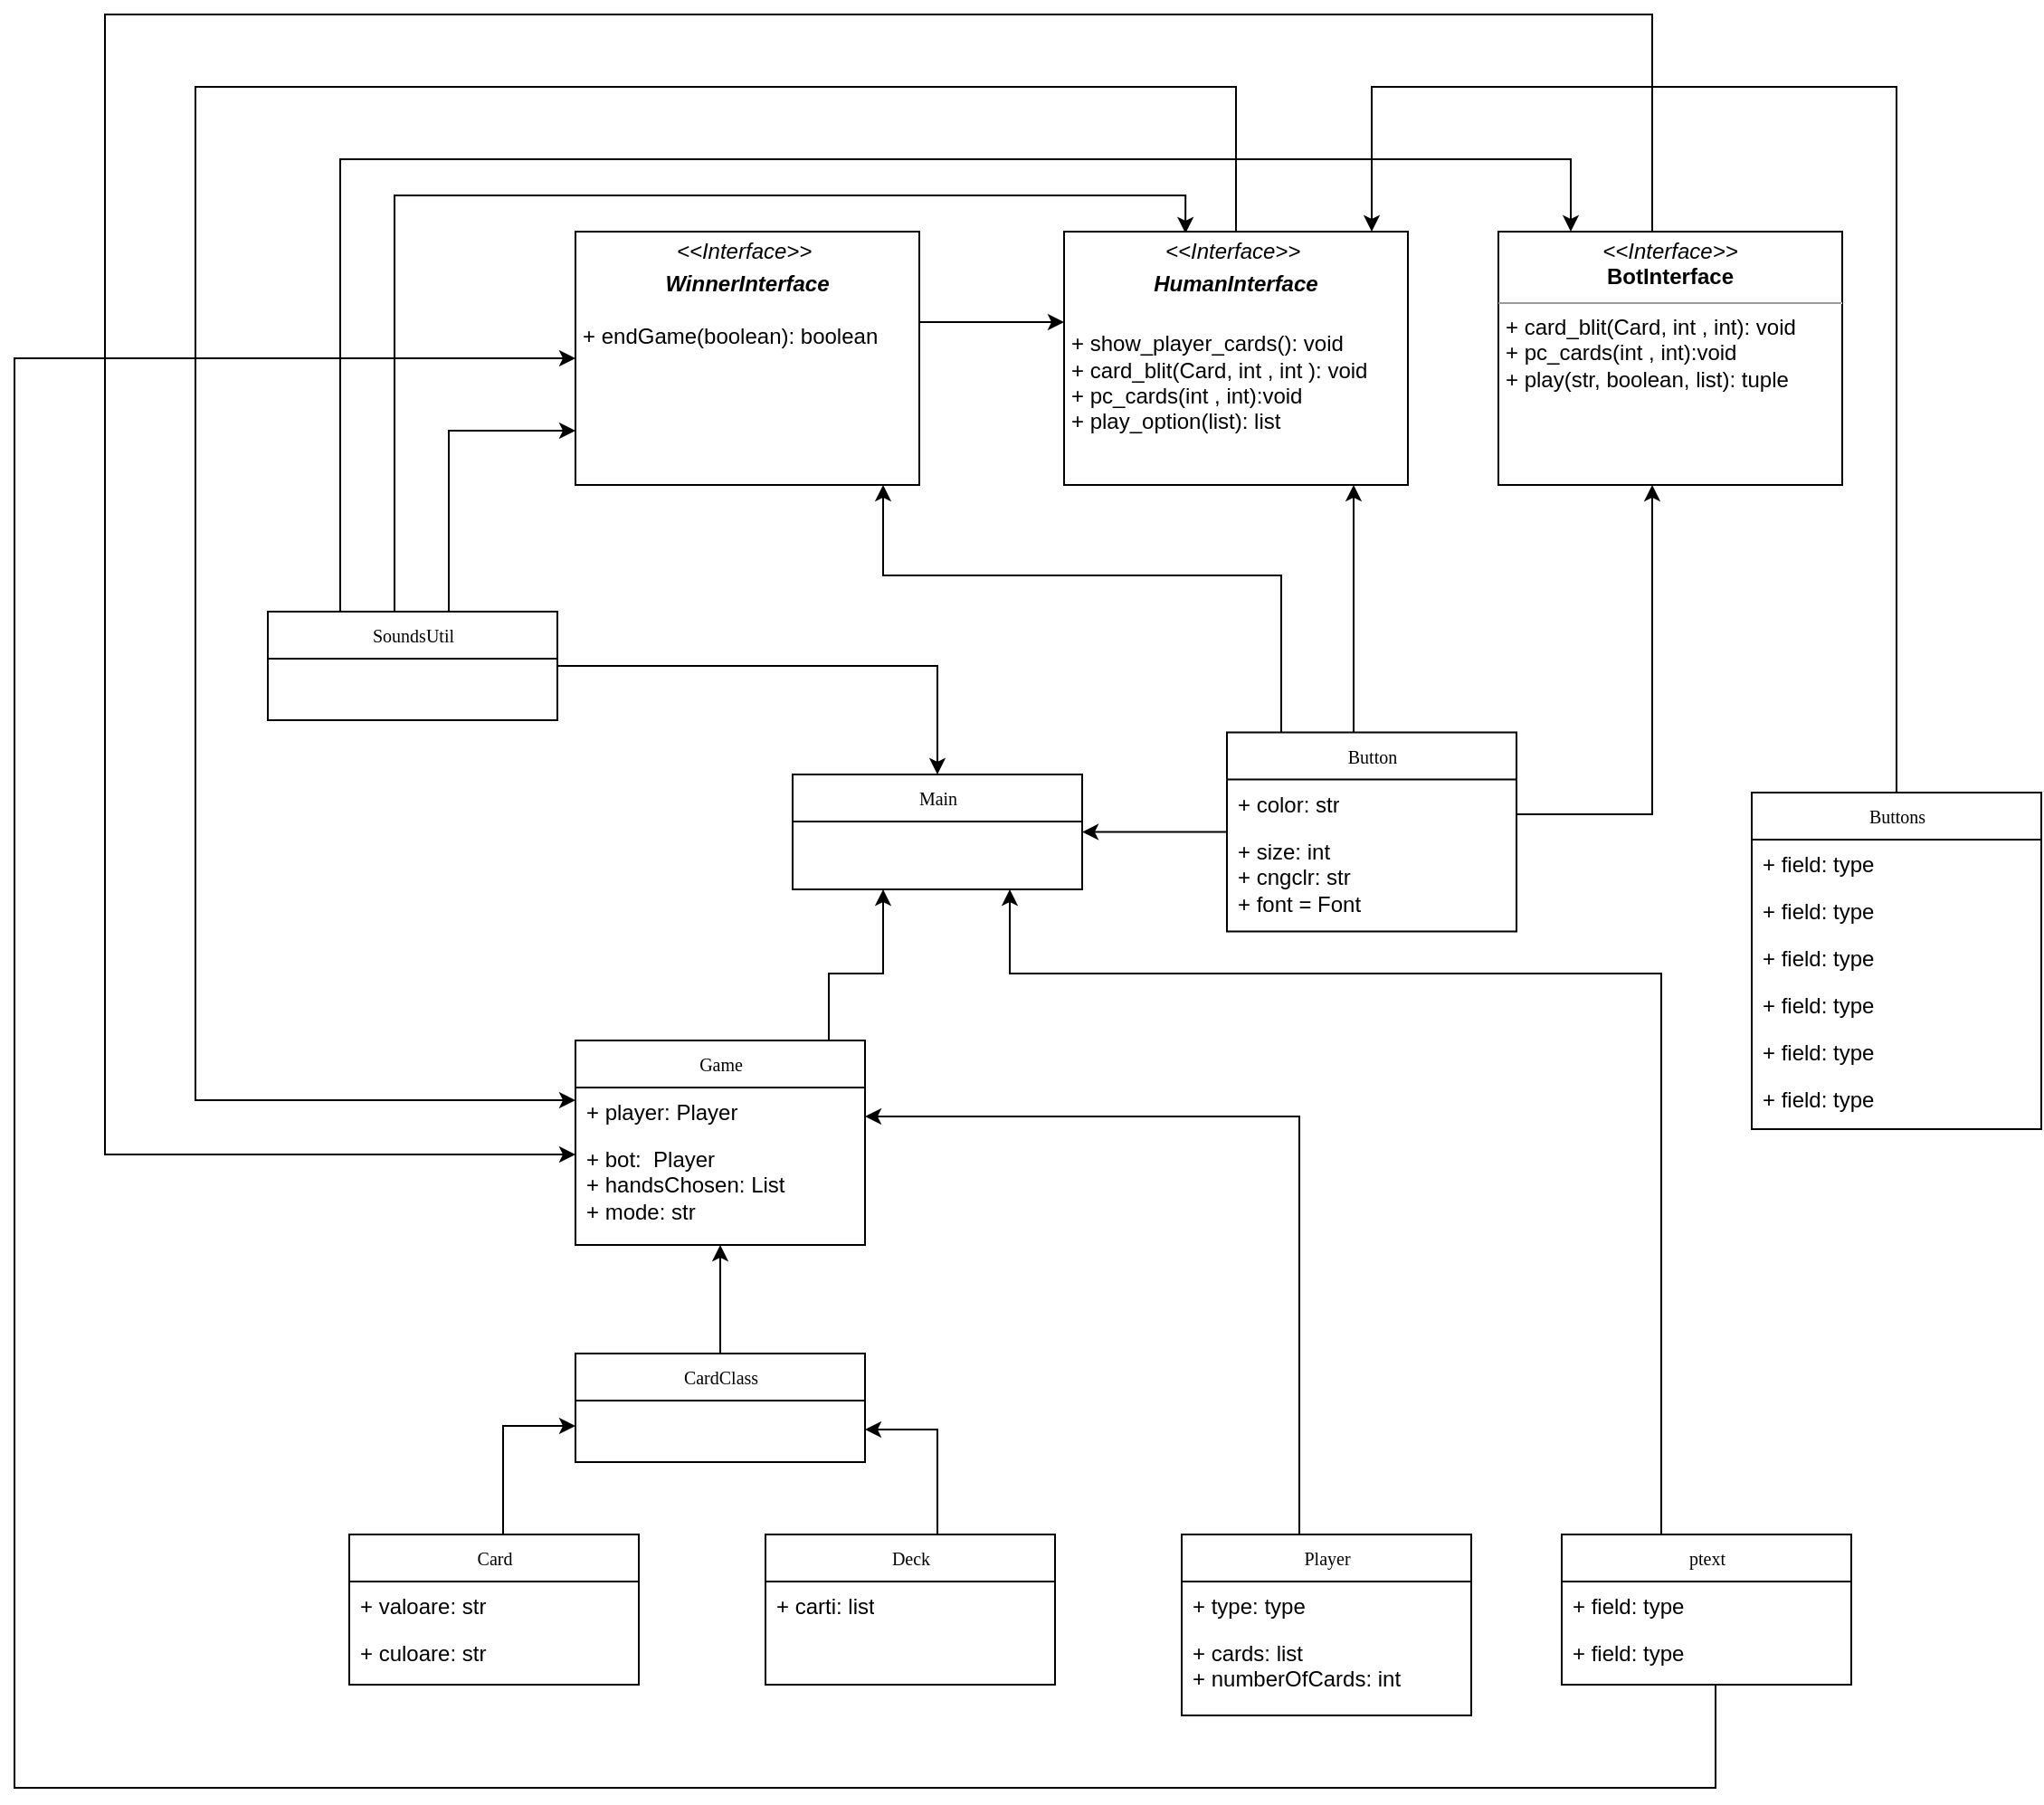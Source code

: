 <mxfile version="20.0.1" type="device"><diagram name="Page-1" id="c4acf3e9-155e-7222-9cf6-157b1a14988f"><mxGraphModel dx="2523" dy="1996" grid="1" gridSize="10" guides="1" tooltips="1" connect="1" arrows="1" fold="1" page="1" pageScale="1" pageWidth="850" pageHeight="1100" background="none" math="0" shadow="0"><root><mxCell id="0"/><mxCell id="1" parent="0"/><mxCell id="17acba5748e5396b-2" value="Buttons" style="swimlane;html=1;fontStyle=0;childLayout=stackLayout;horizontal=1;startSize=26;fillColor=none;horizontalStack=0;resizeParent=1;resizeLast=0;collapsible=1;marginBottom=0;swimlaneFillColor=#ffffff;rounded=0;shadow=0;comic=0;labelBackgroundColor=none;strokeWidth=1;fontFamily=Verdana;fontSize=10;align=center;" parent="1" vertex="1"><mxGeometry x="370" y="230" width="160" height="186" as="geometry"/></mxCell><mxCell id="17acba5748e5396b-3" value="+ field: type" style="text;html=1;strokeColor=none;fillColor=none;align=left;verticalAlign=top;spacingLeft=4;spacingRight=4;whiteSpace=wrap;overflow=hidden;rotatable=0;points=[[0,0.5],[1,0.5]];portConstraint=eastwest;" parent="17acba5748e5396b-2" vertex="1"><mxGeometry y="26" width="160" height="26" as="geometry"/></mxCell><mxCell id="17acba5748e5396b-4" value="+ field: type" style="text;html=1;strokeColor=none;fillColor=none;align=left;verticalAlign=top;spacingLeft=4;spacingRight=4;whiteSpace=wrap;overflow=hidden;rotatable=0;points=[[0,0.5],[1,0.5]];portConstraint=eastwest;" parent="17acba5748e5396b-2" vertex="1"><mxGeometry y="52" width="160" height="26" as="geometry"/></mxCell><mxCell id="17acba5748e5396b-6" value="+ field: type" style="text;html=1;strokeColor=none;fillColor=none;align=left;verticalAlign=top;spacingLeft=4;spacingRight=4;whiteSpace=wrap;overflow=hidden;rotatable=0;points=[[0,0.5],[1,0.5]];portConstraint=eastwest;" parent="17acba5748e5396b-2" vertex="1"><mxGeometry y="78" width="160" height="26" as="geometry"/></mxCell><mxCell id="17acba5748e5396b-9" value="+ field: type" style="text;html=1;strokeColor=none;fillColor=none;align=left;verticalAlign=top;spacingLeft=4;spacingRight=4;whiteSpace=wrap;overflow=hidden;rotatable=0;points=[[0,0.5],[1,0.5]];portConstraint=eastwest;" parent="17acba5748e5396b-2" vertex="1"><mxGeometry y="104" width="160" height="26" as="geometry"/></mxCell><mxCell id="17acba5748e5396b-10" value="+ field: type" style="text;html=1;strokeColor=none;fillColor=none;align=left;verticalAlign=top;spacingLeft=4;spacingRight=4;whiteSpace=wrap;overflow=hidden;rotatable=0;points=[[0,0.5],[1,0.5]];portConstraint=eastwest;" parent="17acba5748e5396b-2" vertex="1"><mxGeometry y="130" width="160" height="26" as="geometry"/></mxCell><mxCell id="17acba5748e5396b-8" value="+ field: type" style="text;html=1;strokeColor=none;fillColor=none;align=left;verticalAlign=top;spacingLeft=4;spacingRight=4;whiteSpace=wrap;overflow=hidden;rotatable=0;points=[[0,0.5],[1,0.5]];portConstraint=eastwest;" parent="17acba5748e5396b-2" vertex="1"><mxGeometry y="156" width="160" height="26" as="geometry"/></mxCell><mxCell id="EAO7DlV7hsaYBzroUaQ4-41" style="edgeStyle=orthogonalEdgeStyle;rounded=0;orthogonalLoop=1;jettySize=auto;html=1;startArrow=none;startFill=0;endArrow=classic;endFill=1;" edge="1" parent="1" source="17acba5748e5396b-20" target="5d2195bd80daf111-18"><mxGeometry relative="1" as="geometry"><Array as="points"><mxPoint x="-410" y="-120"/><mxPoint x="270" y="-120"/></Array></mxGeometry></mxCell><mxCell id="EAO7DlV7hsaYBzroUaQ4-51" style="edgeStyle=orthogonalEdgeStyle;rounded=0;orthogonalLoop=1;jettySize=auto;html=1;entryX=0.353;entryY=0.007;entryDx=0;entryDy=0;entryPerimeter=0;startArrow=none;startFill=0;endArrow=classic;endFill=1;" edge="1" parent="1" source="17acba5748e5396b-20" target="5d2195bd80daf111-19"><mxGeometry relative="1" as="geometry"><Array as="points"><mxPoint x="-380" y="-100"/><mxPoint x="57" y="-100"/></Array></mxGeometry></mxCell><mxCell id="EAO7DlV7hsaYBzroUaQ4-52" style="edgeStyle=orthogonalEdgeStyle;rounded=0;orthogonalLoop=1;jettySize=auto;html=1;startArrow=none;startFill=0;endArrow=classic;endFill=1;" edge="1" parent="1" source="17acba5748e5396b-20" target="5d2195bd80daf111-20"><mxGeometry relative="1" as="geometry"><Array as="points"><mxPoint x="-350" y="30"/></Array></mxGeometry></mxCell><mxCell id="17acba5748e5396b-20" value="SoundsUtil" style="swimlane;html=1;fontStyle=0;childLayout=stackLayout;horizontal=1;startSize=26;fillColor=none;horizontalStack=0;resizeParent=1;resizeLast=0;collapsible=1;marginBottom=0;swimlaneFillColor=#ffffff;rounded=0;shadow=0;comic=0;labelBackgroundColor=none;strokeWidth=1;fontFamily=Verdana;fontSize=10;align=center;" parent="1" vertex="1"><mxGeometry x="-450" y="130" width="160" height="60" as="geometry"/></mxCell><mxCell id="EAO7DlV7hsaYBzroUaQ4-49" style="edgeStyle=orthogonalEdgeStyle;rounded=0;orthogonalLoop=1;jettySize=auto;html=1;startArrow=none;startFill=0;endArrow=classic;endFill=1;" edge="1" parent="1" source="17acba5748e5396b-44" target="5d2195bd80daf111-1"><mxGeometry relative="1" as="geometry"><Array as="points"><mxPoint x="320" y="330"/><mxPoint x="-40" y="330"/></Array></mxGeometry></mxCell><mxCell id="EAO7DlV7hsaYBzroUaQ4-53" style="edgeStyle=orthogonalEdgeStyle;rounded=0;orthogonalLoop=1;jettySize=auto;html=1;startArrow=none;startFill=0;endArrow=classic;endFill=1;" edge="1" parent="1" source="17acba5748e5396b-44" target="5d2195bd80daf111-20"><mxGeometry relative="1" as="geometry"><Array as="points"><mxPoint x="350" y="780"/><mxPoint x="-590" y="780"/><mxPoint x="-590" y="-10"/></Array></mxGeometry></mxCell><mxCell id="17acba5748e5396b-44" value="ptext" style="swimlane;html=1;fontStyle=0;childLayout=stackLayout;horizontal=1;startSize=26;fillColor=none;horizontalStack=0;resizeParent=1;resizeLast=0;collapsible=1;marginBottom=0;swimlaneFillColor=#ffffff;rounded=0;shadow=0;comic=0;labelBackgroundColor=none;strokeWidth=1;fontFamily=Verdana;fontSize=10;align=center;" parent="1" vertex="1"><mxGeometry x="265" y="640" width="160" height="83" as="geometry"/></mxCell><mxCell id="17acba5748e5396b-45" value="+ field: type" style="text;html=1;strokeColor=none;fillColor=none;align=left;verticalAlign=top;spacingLeft=4;spacingRight=4;whiteSpace=wrap;overflow=hidden;rotatable=0;points=[[0,0.5],[1,0.5]];portConstraint=eastwest;" parent="17acba5748e5396b-44" vertex="1"><mxGeometry y="26" width="160" height="26" as="geometry"/></mxCell><mxCell id="17acba5748e5396b-47" value="+ field: type" style="text;html=1;strokeColor=none;fillColor=none;align=left;verticalAlign=top;spacingLeft=4;spacingRight=4;whiteSpace=wrap;overflow=hidden;rotatable=0;points=[[0,0.5],[1,0.5]];portConstraint=eastwest;" parent="17acba5748e5396b-44" vertex="1"><mxGeometry y="52" width="160" height="26" as="geometry"/></mxCell><mxCell id="5d2195bd80daf111-1" value="Main" style="swimlane;html=1;fontStyle=0;childLayout=stackLayout;horizontal=1;startSize=26;fillColor=none;horizontalStack=0;resizeParent=1;resizeLast=0;collapsible=1;marginBottom=0;swimlaneFillColor=#ffffff;rounded=0;shadow=0;comic=0;labelBackgroundColor=none;strokeWidth=1;fontFamily=Verdana;fontSize=10;align=center;" parent="1" vertex="1"><mxGeometry x="-160" y="220" width="160" height="63.5" as="geometry"/></mxCell><mxCell id="EAO7DlV7hsaYBzroUaQ4-19" style="edgeStyle=orthogonalEdgeStyle;rounded=0;orthogonalLoop=1;jettySize=auto;html=1;startArrow=none;startFill=0;endArrow=classic;endFill=1;" edge="1" parent="1" source="5d2195bd80daf111-5" target="5d2195bd80daf111-20"><mxGeometry relative="1" as="geometry"><Array as="points"><mxPoint x="110" y="110"/><mxPoint x="-110" y="110"/></Array></mxGeometry></mxCell><mxCell id="EAO7DlV7hsaYBzroUaQ4-39" style="edgeStyle=orthogonalEdgeStyle;rounded=0;orthogonalLoop=1;jettySize=auto;html=1;startArrow=none;startFill=0;endArrow=classic;endFill=1;" edge="1" parent="1" source="5d2195bd80daf111-5" target="5d2195bd80daf111-1"><mxGeometry relative="1" as="geometry"><Array as="points"><mxPoint x="50" y="252"/><mxPoint x="50" y="252"/></Array></mxGeometry></mxCell><mxCell id="5d2195bd80daf111-5" value="Button" style="swimlane;html=1;fontStyle=0;childLayout=stackLayout;horizontal=1;startSize=26;fillColor=none;horizontalStack=0;resizeParent=1;resizeLast=0;collapsible=1;marginBottom=0;swimlaneFillColor=#ffffff;rounded=0;shadow=0;comic=0;labelBackgroundColor=none;strokeWidth=1;fontFamily=Verdana;fontSize=10;align=center;" parent="1" vertex="1"><mxGeometry x="80" y="196.75" width="160" height="110" as="geometry"/></mxCell><mxCell id="5d2195bd80daf111-6" value="+ color: str" style="text;html=1;strokeColor=none;fillColor=none;align=left;verticalAlign=top;spacingLeft=4;spacingRight=4;whiteSpace=wrap;overflow=hidden;rotatable=0;points=[[0,0.5],[1,0.5]];portConstraint=eastwest;" parent="5d2195bd80daf111-5" vertex="1"><mxGeometry y="26" width="160" height="26" as="geometry"/></mxCell><mxCell id="5d2195bd80daf111-7" value="+ size: int&lt;br&gt;+ cngclr: str&lt;br&gt;+ font = Font" style="text;html=1;strokeColor=none;fillColor=none;align=left;verticalAlign=top;spacingLeft=4;spacingRight=4;whiteSpace=wrap;overflow=hidden;rotatable=0;points=[[0,0.5],[1,0.5]];portConstraint=eastwest;" parent="5d2195bd80daf111-5" vertex="1"><mxGeometry y="52" width="160" height="58" as="geometry"/></mxCell><mxCell id="EAO7DlV7hsaYBzroUaQ4-14" style="edgeStyle=orthogonalEdgeStyle;rounded=0;orthogonalLoop=1;jettySize=auto;html=1;endArrow=none;endFill=0;startArrow=classic;startFill=1;" edge="1" parent="1" source="5d2195bd80daf111-18" target="5d2195bd80daf111-5"><mxGeometry relative="1" as="geometry"><Array as="points"><mxPoint x="315" y="242"/></Array></mxGeometry></mxCell><mxCell id="EAO7DlV7hsaYBzroUaQ4-36" style="edgeStyle=orthogonalEdgeStyle;rounded=0;orthogonalLoop=1;jettySize=auto;html=1;startArrow=none;startFill=0;endArrow=classic;endFill=1;" edge="1" parent="1" source="5d2195bd80daf111-18" target="EAO7DlV7hsaYBzroUaQ4-11"><mxGeometry relative="1" as="geometry"><Array as="points"><mxPoint x="315" y="-200"/><mxPoint x="-540" y="-200"/><mxPoint x="-540" y="430"/></Array></mxGeometry></mxCell><mxCell id="5d2195bd80daf111-18" value="&lt;p style=&quot;margin:0px;margin-top:4px;text-align:center;&quot;&gt;&lt;i&gt;&amp;lt;&amp;lt;Interface&amp;gt;&amp;gt;&lt;/i&gt;&lt;br&gt;&lt;b&gt;BotInterface&lt;/b&gt;&lt;/p&gt;&lt;hr size=&quot;1&quot;&gt;&lt;p style=&quot;margin:0px;margin-left:4px;&quot;&gt;&lt;/p&gt;&lt;p style=&quot;margin:0px;margin-left:4px;&quot;&gt;+&amp;nbsp;&lt;span style=&quot;background-color: initial;&quot;&gt;card_blit(Card,&amp;nbsp;&lt;/span&gt;int , int&lt;span style=&quot;background-color: initial;&quot;&gt;): void&lt;/span&gt;&lt;/p&gt;&lt;p style=&quot;margin: 0px 0px 0px 4px;&quot;&gt;+ pc_cards(int , int):void&lt;/p&gt;&lt;p style=&quot;margin: 0px 0px 0px 4px;&quot;&gt;+ play(str, boolean, list): tuple&lt;/p&gt;" style="verticalAlign=top;align=left;overflow=fill;fontSize=12;fontFamily=Helvetica;html=1;rounded=0;shadow=0;comic=0;labelBackgroundColor=none;strokeWidth=1" parent="1" vertex="1"><mxGeometry x="230" y="-80" width="190" height="140" as="geometry"/></mxCell><mxCell id="EAO7DlV7hsaYBzroUaQ4-16" style="edgeStyle=orthogonalEdgeStyle;rounded=0;orthogonalLoop=1;jettySize=auto;html=1;endArrow=none;endFill=0;startArrow=classic;startFill=1;" edge="1" parent="1" source="5d2195bd80daf111-19" target="5d2195bd80daf111-5"><mxGeometry relative="1" as="geometry"><Array as="points"><mxPoint x="150" y="110"/><mxPoint x="150" y="110"/></Array></mxGeometry></mxCell><mxCell id="EAO7DlV7hsaYBzroUaQ4-17" style="edgeStyle=orthogonalEdgeStyle;rounded=0;orthogonalLoop=1;jettySize=auto;html=1;endArrow=none;endFill=0;startArrow=classic;startFill=1;" edge="1" parent="1" source="5d2195bd80daf111-19" target="17acba5748e5396b-2"><mxGeometry relative="1" as="geometry"><Array as="points"><mxPoint x="160" y="-160"/><mxPoint x="450" y="-160"/></Array></mxGeometry></mxCell><mxCell id="EAO7DlV7hsaYBzroUaQ4-46" style="edgeStyle=orthogonalEdgeStyle;rounded=0;orthogonalLoop=1;jettySize=auto;html=1;startArrow=none;startFill=0;endArrow=classic;endFill=1;" edge="1" parent="1" source="5d2195bd80daf111-19" target="EAO7DlV7hsaYBzroUaQ4-11"><mxGeometry relative="1" as="geometry"><Array as="points"><mxPoint x="85" y="-160"/><mxPoint x="-490" y="-160"/><mxPoint x="-490" y="400"/></Array></mxGeometry></mxCell><mxCell id="5d2195bd80daf111-19" value="&lt;p style=&quot;margin:0px;margin-top:4px;text-align:center;&quot;&gt;&lt;i&gt;&amp;lt;&amp;lt;Interface&amp;gt;&amp;gt;&amp;nbsp;&lt;/i&gt;&lt;/p&gt;&lt;p style=&quot;margin:0px;margin-top:4px;text-align:center;&quot;&gt;&lt;i&gt;&lt;b&gt;HumanInterface&lt;/b&gt;&lt;/i&gt;&lt;br&gt;&lt;/p&gt;&lt;p style=&quot;margin:0px;margin-top:4px;text-align:center;&quot;&gt;&lt;i&gt;&lt;b&gt;&lt;br&gt;&lt;/b&gt;&lt;/i&gt;&lt;/p&gt;&lt;p style=&quot;margin:0px;margin-left:4px;&quot;&gt;&lt;/p&gt;&lt;p style=&quot;margin:0px;margin-left:4px;&quot;&gt;+ show_player_cards(): void&lt;br&gt;+ card_blit(Card, int , int ): void&lt;/p&gt;&lt;p style=&quot;margin:0px;margin-left:4px;&quot;&gt;+ pc_cards(int , int):void&lt;/p&gt;&lt;p style=&quot;margin:0px;margin-left:4px;&quot;&gt;+ play_option(list): list&lt;/p&gt;" style="verticalAlign=top;align=left;overflow=fill;fontSize=12;fontFamily=Helvetica;html=1;rounded=0;shadow=0;comic=0;labelBackgroundColor=none;strokeWidth=1" parent="1" vertex="1"><mxGeometry x="-10" y="-80" width="190" height="140" as="geometry"/></mxCell><mxCell id="EAO7DlV7hsaYBzroUaQ4-45" value="" style="edgeStyle=orthogonalEdgeStyle;rounded=0;orthogonalLoop=1;jettySize=auto;html=1;startArrow=none;startFill=0;endArrow=classic;endFill=1;" edge="1" parent="1" source="5d2195bd80daf111-20" target="5d2195bd80daf111-19"><mxGeometry relative="1" as="geometry"><Array as="points"><mxPoint x="-50" y="-30"/><mxPoint x="-50" y="-30"/></Array></mxGeometry></mxCell><mxCell id="5d2195bd80daf111-20" value="&lt;p style=&quot;margin:0px;margin-top:4px;text-align:center;&quot;&gt;&lt;i&gt;&amp;lt;&amp;lt;Interface&amp;gt;&amp;gt;&lt;b&gt;&amp;nbsp;&lt;/b&gt;&lt;/i&gt;&lt;br&gt;&lt;/p&gt;&lt;p style=&quot;margin:0px;margin-top:4px;text-align:center;&quot;&gt;&lt;i&gt;&lt;b&gt;WinnerInterface&lt;/b&gt;&lt;/i&gt;&lt;/p&gt;&lt;p style=&quot;margin:0px;margin-left:4px;&quot;&gt;&lt;/p&gt;&lt;p style=&quot;margin:0px;margin-left:4px;&quot;&gt;&lt;br&gt;+ endGame(boolean): boolean&lt;br&gt;&lt;/p&gt;" style="verticalAlign=top;align=left;overflow=fill;fontSize=12;fontFamily=Helvetica;html=1;rounded=0;shadow=0;comic=0;labelBackgroundColor=none;strokeWidth=1" parent="1" vertex="1"><mxGeometry x="-280" y="-80" width="190" height="140" as="geometry"/></mxCell><mxCell id="EAO7DlV7hsaYBzroUaQ4-48" style="edgeStyle=orthogonalEdgeStyle;rounded=0;orthogonalLoop=1;jettySize=auto;html=1;startArrow=none;startFill=0;endArrow=classic;endFill=1;" edge="1" parent="1" source="EAO7DlV7hsaYBzroUaQ4-2" target="EAO7DlV7hsaYBzroUaQ4-11"><mxGeometry relative="1" as="geometry"><Array as="points"><mxPoint x="120" y="409"/></Array></mxGeometry></mxCell><mxCell id="EAO7DlV7hsaYBzroUaQ4-2" value="Player" style="swimlane;html=1;fontStyle=0;childLayout=stackLayout;horizontal=1;startSize=26;fillColor=none;horizontalStack=0;resizeParent=1;resizeLast=0;collapsible=1;marginBottom=0;swimlaneFillColor=#ffffff;rounded=0;shadow=0;comic=0;labelBackgroundColor=none;strokeWidth=1;fontFamily=Verdana;fontSize=10;align=center;" vertex="1" parent="1"><mxGeometry x="55" y="640" width="160" height="100" as="geometry"/></mxCell><mxCell id="EAO7DlV7hsaYBzroUaQ4-3" value="+ type: type" style="text;html=1;strokeColor=none;fillColor=none;align=left;verticalAlign=top;spacingLeft=4;spacingRight=4;whiteSpace=wrap;overflow=hidden;rotatable=0;points=[[0,0.5],[1,0.5]];portConstraint=eastwest;" vertex="1" parent="EAO7DlV7hsaYBzroUaQ4-2"><mxGeometry y="26" width="160" height="26" as="geometry"/></mxCell><mxCell id="EAO7DlV7hsaYBzroUaQ4-4" value="+ cards: list&lt;br&gt;+ numberOfCards: int" style="text;html=1;strokeColor=none;fillColor=none;align=left;verticalAlign=top;spacingLeft=4;spacingRight=4;whiteSpace=wrap;overflow=hidden;rotatable=0;points=[[0,0.5],[1,0.5]];portConstraint=eastwest;" vertex="1" parent="EAO7DlV7hsaYBzroUaQ4-2"><mxGeometry y="52" width="160" height="48" as="geometry"/></mxCell><mxCell id="EAO7DlV7hsaYBzroUaQ4-30" style="edgeStyle=orthogonalEdgeStyle;rounded=0;orthogonalLoop=1;jettySize=auto;html=1;startArrow=none;startFill=0;endArrow=classic;endFill=1;" edge="1" parent="1" source="EAO7DlV7hsaYBzroUaQ4-8" target="EAO7DlV7hsaYBzroUaQ4-26"><mxGeometry relative="1" as="geometry"><Array as="points"><mxPoint x="-320" y="580"/></Array></mxGeometry></mxCell><mxCell id="EAO7DlV7hsaYBzroUaQ4-8" value="Card" style="swimlane;html=1;fontStyle=0;childLayout=stackLayout;horizontal=1;startSize=26;fillColor=none;horizontalStack=0;resizeParent=1;resizeLast=0;collapsible=1;marginBottom=0;swimlaneFillColor=#ffffff;rounded=0;shadow=0;comic=0;labelBackgroundColor=none;strokeWidth=1;fontFamily=Verdana;fontSize=10;align=center;" vertex="1" parent="1"><mxGeometry x="-405" y="640" width="160" height="83" as="geometry"/></mxCell><mxCell id="EAO7DlV7hsaYBzroUaQ4-9" value="+ valoare: str" style="text;html=1;strokeColor=none;fillColor=none;align=left;verticalAlign=top;spacingLeft=4;spacingRight=4;whiteSpace=wrap;overflow=hidden;rotatable=0;points=[[0,0.5],[1,0.5]];portConstraint=eastwest;" vertex="1" parent="EAO7DlV7hsaYBzroUaQ4-8"><mxGeometry y="26" width="160" height="26" as="geometry"/></mxCell><mxCell id="EAO7DlV7hsaYBzroUaQ4-10" value="+ culoare: str" style="text;html=1;strokeColor=none;fillColor=none;align=left;verticalAlign=top;spacingLeft=4;spacingRight=4;whiteSpace=wrap;overflow=hidden;rotatable=0;points=[[0,0.5],[1,0.5]];portConstraint=eastwest;" vertex="1" parent="EAO7DlV7hsaYBzroUaQ4-8"><mxGeometry y="52" width="160" height="26" as="geometry"/></mxCell><mxCell id="EAO7DlV7hsaYBzroUaQ4-44" style="edgeStyle=orthogonalEdgeStyle;rounded=0;orthogonalLoop=1;jettySize=auto;html=1;startArrow=none;startFill=0;endArrow=classic;endFill=1;" edge="1" parent="1" source="EAO7DlV7hsaYBzroUaQ4-11" target="5d2195bd80daf111-1"><mxGeometry relative="1" as="geometry"><Array as="points"><mxPoint x="-140" y="330"/><mxPoint x="-110" y="330"/></Array></mxGeometry></mxCell><mxCell id="EAO7DlV7hsaYBzroUaQ4-11" value="Game" style="swimlane;html=1;fontStyle=0;childLayout=stackLayout;horizontal=1;startSize=26;fillColor=none;horizontalStack=0;resizeParent=1;resizeLast=0;collapsible=1;marginBottom=0;swimlaneFillColor=#ffffff;rounded=0;shadow=0;comic=0;labelBackgroundColor=none;strokeWidth=1;fontFamily=Verdana;fontSize=10;align=center;" vertex="1" parent="1"><mxGeometry x="-280" y="367" width="160" height="113" as="geometry"/></mxCell><mxCell id="EAO7DlV7hsaYBzroUaQ4-12" value="+ player: Player" style="text;html=1;strokeColor=none;fillColor=none;align=left;verticalAlign=top;spacingLeft=4;spacingRight=4;whiteSpace=wrap;overflow=hidden;rotatable=0;points=[[0,0.5],[1,0.5]];portConstraint=eastwest;" vertex="1" parent="EAO7DlV7hsaYBzroUaQ4-11"><mxGeometry y="26" width="160" height="26" as="geometry"/></mxCell><mxCell id="EAO7DlV7hsaYBzroUaQ4-13" value="+ bot:&amp;nbsp; Player&lt;br&gt;+ handsChosen: List&lt;br&gt;+ mode: str" style="text;html=1;strokeColor=none;fillColor=none;align=left;verticalAlign=top;spacingLeft=4;spacingRight=4;whiteSpace=wrap;overflow=hidden;rotatable=0;points=[[0,0.5],[1,0.5]];portConstraint=eastwest;" vertex="1" parent="EAO7DlV7hsaYBzroUaQ4-11"><mxGeometry y="52" width="160" height="58" as="geometry"/></mxCell><mxCell id="EAO7DlV7hsaYBzroUaQ4-29" style="edgeStyle=orthogonalEdgeStyle;rounded=0;orthogonalLoop=1;jettySize=auto;html=1;startArrow=none;startFill=0;endArrow=classic;endFill=1;" edge="1" parent="1" source="EAO7DlV7hsaYBzroUaQ4-23" target="EAO7DlV7hsaYBzroUaQ4-26"><mxGeometry relative="1" as="geometry"><Array as="points"><mxPoint x="-80" y="582"/></Array></mxGeometry></mxCell><mxCell id="EAO7DlV7hsaYBzroUaQ4-23" value="Deck" style="swimlane;html=1;fontStyle=0;childLayout=stackLayout;horizontal=1;startSize=26;fillColor=none;horizontalStack=0;resizeParent=1;resizeLast=0;collapsible=1;marginBottom=0;swimlaneFillColor=#ffffff;rounded=0;shadow=0;comic=0;labelBackgroundColor=none;strokeWidth=1;fontFamily=Verdana;fontSize=10;align=center;" vertex="1" parent="1"><mxGeometry x="-175" y="640" width="160" height="83" as="geometry"/></mxCell><mxCell id="EAO7DlV7hsaYBzroUaQ4-24" value="+ carti: list" style="text;html=1;strokeColor=none;fillColor=none;align=left;verticalAlign=top;spacingLeft=4;spacingRight=4;whiteSpace=wrap;overflow=hidden;rotatable=0;points=[[0,0.5],[1,0.5]];portConstraint=eastwest;" vertex="1" parent="EAO7DlV7hsaYBzroUaQ4-23"><mxGeometry y="26" width="160" height="26" as="geometry"/></mxCell><mxCell id="EAO7DlV7hsaYBzroUaQ4-35" style="edgeStyle=orthogonalEdgeStyle;rounded=0;orthogonalLoop=1;jettySize=auto;html=1;startArrow=none;startFill=0;endArrow=classic;endFill=1;" edge="1" parent="1" source="EAO7DlV7hsaYBzroUaQ4-26" target="EAO7DlV7hsaYBzroUaQ4-11"><mxGeometry relative="1" as="geometry"/></mxCell><mxCell id="EAO7DlV7hsaYBzroUaQ4-26" value="CardClass" style="swimlane;html=1;fontStyle=0;childLayout=stackLayout;horizontal=1;startSize=26;fillColor=none;horizontalStack=0;resizeParent=1;resizeLast=0;collapsible=1;marginBottom=0;swimlaneFillColor=#ffffff;rounded=0;shadow=0;comic=0;labelBackgroundColor=none;strokeWidth=1;fontFamily=Verdana;fontSize=10;align=center;" vertex="1" parent="1"><mxGeometry x="-280" y="540" width="160" height="60" as="geometry"/></mxCell><mxCell id="EAO7DlV7hsaYBzroUaQ4-50" style="edgeStyle=orthogonalEdgeStyle;rounded=0;orthogonalLoop=1;jettySize=auto;html=1;startArrow=none;startFill=0;endArrow=classic;endFill=1;" edge="1" parent="1" source="17acba5748e5396b-20" target="5d2195bd80daf111-1"><mxGeometry relative="1" as="geometry"><Array as="points"><mxPoint x="-80" y="160"/></Array></mxGeometry></mxCell></root></mxGraphModel></diagram></mxfile>